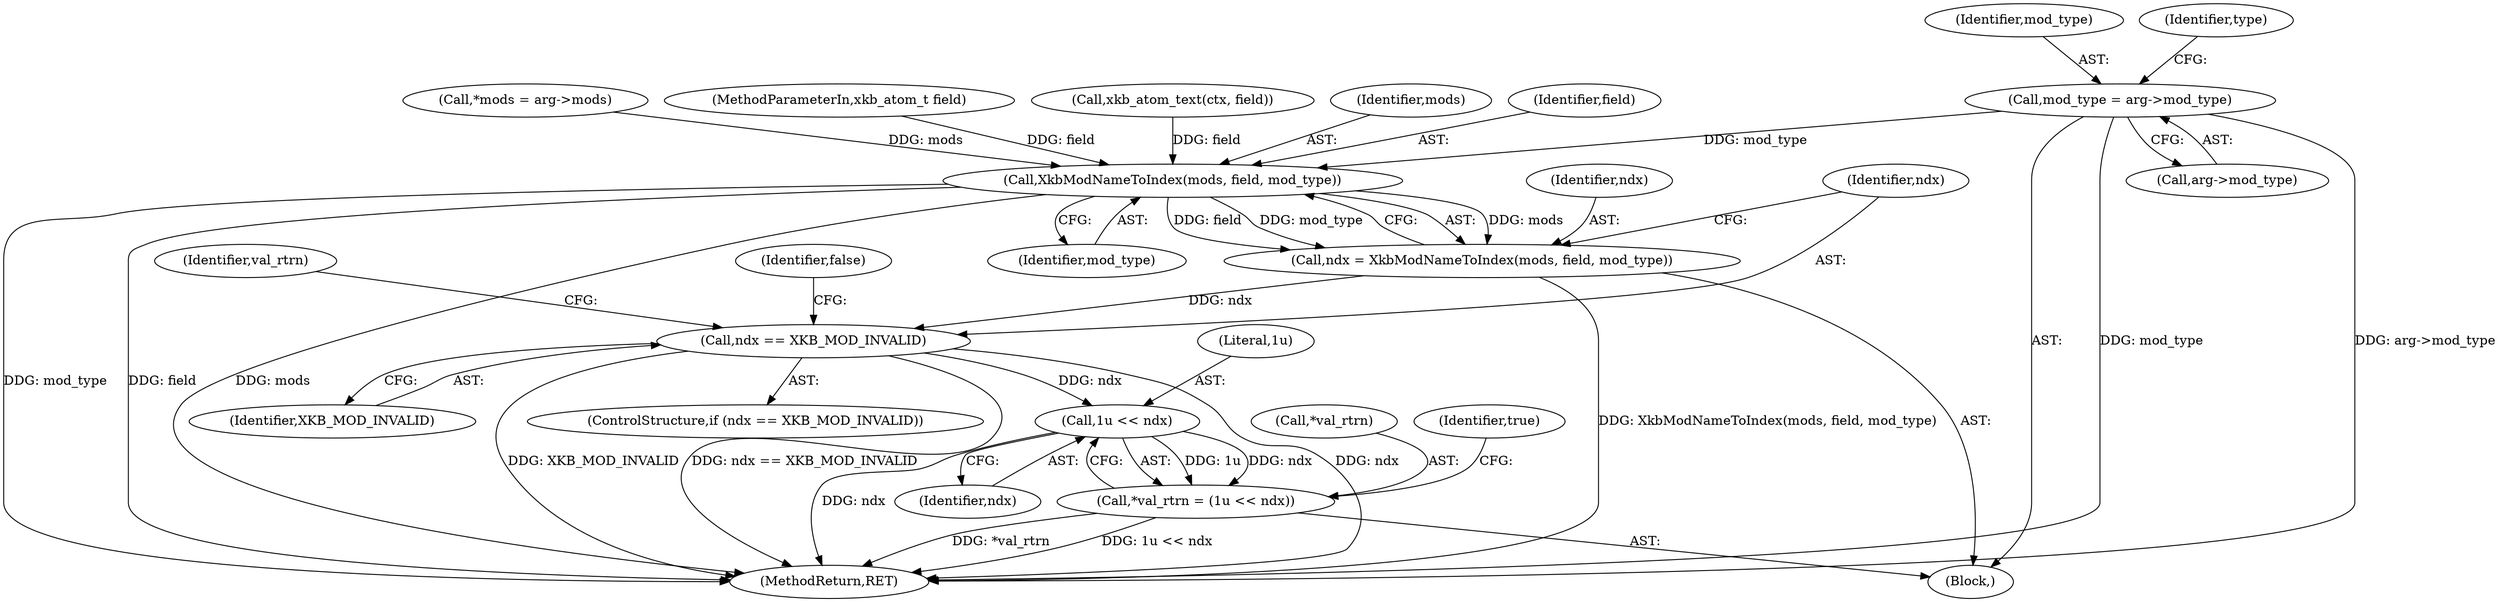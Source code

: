 digraph "0_libxkbcommon_4e2ee9c3f6050d773f8bbe05bc0edb17f1ff8371@pointer" {
"1000120" [label="(Call,mod_type = arg->mod_type)"];
"1000165" [label="(Call,XkbModNameToIndex(mods, field, mod_type))"];
"1000163" [label="(Call,ndx = XkbModNameToIndex(mods, field, mod_type))"];
"1000170" [label="(Call,ndx == XKB_MOD_INVALID)"];
"1000178" [label="(Call,1u << ndx)"];
"1000175" [label="(Call,*val_rtrn = (1u << ndx))"];
"1000121" [label="(Identifier,mod_type)"];
"1000179" [label="(Literal,1u)"];
"1000172" [label="(Identifier,XKB_MOD_INVALID)"];
"1000183" [label="(MethodReturn,RET)"];
"1000114" [label="(Call,*mods = arg->mods)"];
"1000178" [label="(Call,1u << ndx)"];
"1000106" [label="(Block,)"];
"1000177" [label="(Identifier,val_rtrn)"];
"1000103" [label="(MethodParameterIn,xkb_atom_t field)"];
"1000168" [label="(Identifier,mod_type)"];
"1000164" [label="(Identifier,ndx)"];
"1000180" [label="(Identifier,ndx)"];
"1000171" [label="(Identifier,ndx)"];
"1000169" [label="(ControlStructure,if (ndx == XKB_MOD_INVALID))"];
"1000122" [label="(Call,arg->mod_type)"];
"1000175" [label="(Call,*val_rtrn = (1u << ndx))"];
"1000176" [label="(Call,*val_rtrn)"];
"1000174" [label="(Identifier,false)"];
"1000133" [label="(Call,xkb_atom_text(ctx, field))"];
"1000120" [label="(Call,mod_type = arg->mod_type)"];
"1000163" [label="(Call,ndx = XkbModNameToIndex(mods, field, mod_type))"];
"1000127" [label="(Identifier,type)"];
"1000182" [label="(Identifier,true)"];
"1000166" [label="(Identifier,mods)"];
"1000165" [label="(Call,XkbModNameToIndex(mods, field, mod_type))"];
"1000170" [label="(Call,ndx == XKB_MOD_INVALID)"];
"1000167" [label="(Identifier,field)"];
"1000120" -> "1000106"  [label="AST: "];
"1000120" -> "1000122"  [label="CFG: "];
"1000121" -> "1000120"  [label="AST: "];
"1000122" -> "1000120"  [label="AST: "];
"1000127" -> "1000120"  [label="CFG: "];
"1000120" -> "1000183"  [label="DDG: mod_type"];
"1000120" -> "1000183"  [label="DDG: arg->mod_type"];
"1000120" -> "1000165"  [label="DDG: mod_type"];
"1000165" -> "1000163"  [label="AST: "];
"1000165" -> "1000168"  [label="CFG: "];
"1000166" -> "1000165"  [label="AST: "];
"1000167" -> "1000165"  [label="AST: "];
"1000168" -> "1000165"  [label="AST: "];
"1000163" -> "1000165"  [label="CFG: "];
"1000165" -> "1000183"  [label="DDG: mods"];
"1000165" -> "1000183"  [label="DDG: mod_type"];
"1000165" -> "1000183"  [label="DDG: field"];
"1000165" -> "1000163"  [label="DDG: mods"];
"1000165" -> "1000163"  [label="DDG: field"];
"1000165" -> "1000163"  [label="DDG: mod_type"];
"1000114" -> "1000165"  [label="DDG: mods"];
"1000133" -> "1000165"  [label="DDG: field"];
"1000103" -> "1000165"  [label="DDG: field"];
"1000163" -> "1000106"  [label="AST: "];
"1000164" -> "1000163"  [label="AST: "];
"1000171" -> "1000163"  [label="CFG: "];
"1000163" -> "1000183"  [label="DDG: XkbModNameToIndex(mods, field, mod_type)"];
"1000163" -> "1000170"  [label="DDG: ndx"];
"1000170" -> "1000169"  [label="AST: "];
"1000170" -> "1000172"  [label="CFG: "];
"1000171" -> "1000170"  [label="AST: "];
"1000172" -> "1000170"  [label="AST: "];
"1000174" -> "1000170"  [label="CFG: "];
"1000177" -> "1000170"  [label="CFG: "];
"1000170" -> "1000183"  [label="DDG: ndx == XKB_MOD_INVALID"];
"1000170" -> "1000183"  [label="DDG: XKB_MOD_INVALID"];
"1000170" -> "1000183"  [label="DDG: ndx"];
"1000170" -> "1000178"  [label="DDG: ndx"];
"1000178" -> "1000175"  [label="AST: "];
"1000178" -> "1000180"  [label="CFG: "];
"1000179" -> "1000178"  [label="AST: "];
"1000180" -> "1000178"  [label="AST: "];
"1000175" -> "1000178"  [label="CFG: "];
"1000178" -> "1000183"  [label="DDG: ndx"];
"1000178" -> "1000175"  [label="DDG: 1u"];
"1000178" -> "1000175"  [label="DDG: ndx"];
"1000175" -> "1000106"  [label="AST: "];
"1000176" -> "1000175"  [label="AST: "];
"1000182" -> "1000175"  [label="CFG: "];
"1000175" -> "1000183"  [label="DDG: 1u << ndx"];
"1000175" -> "1000183"  [label="DDG: *val_rtrn"];
}
